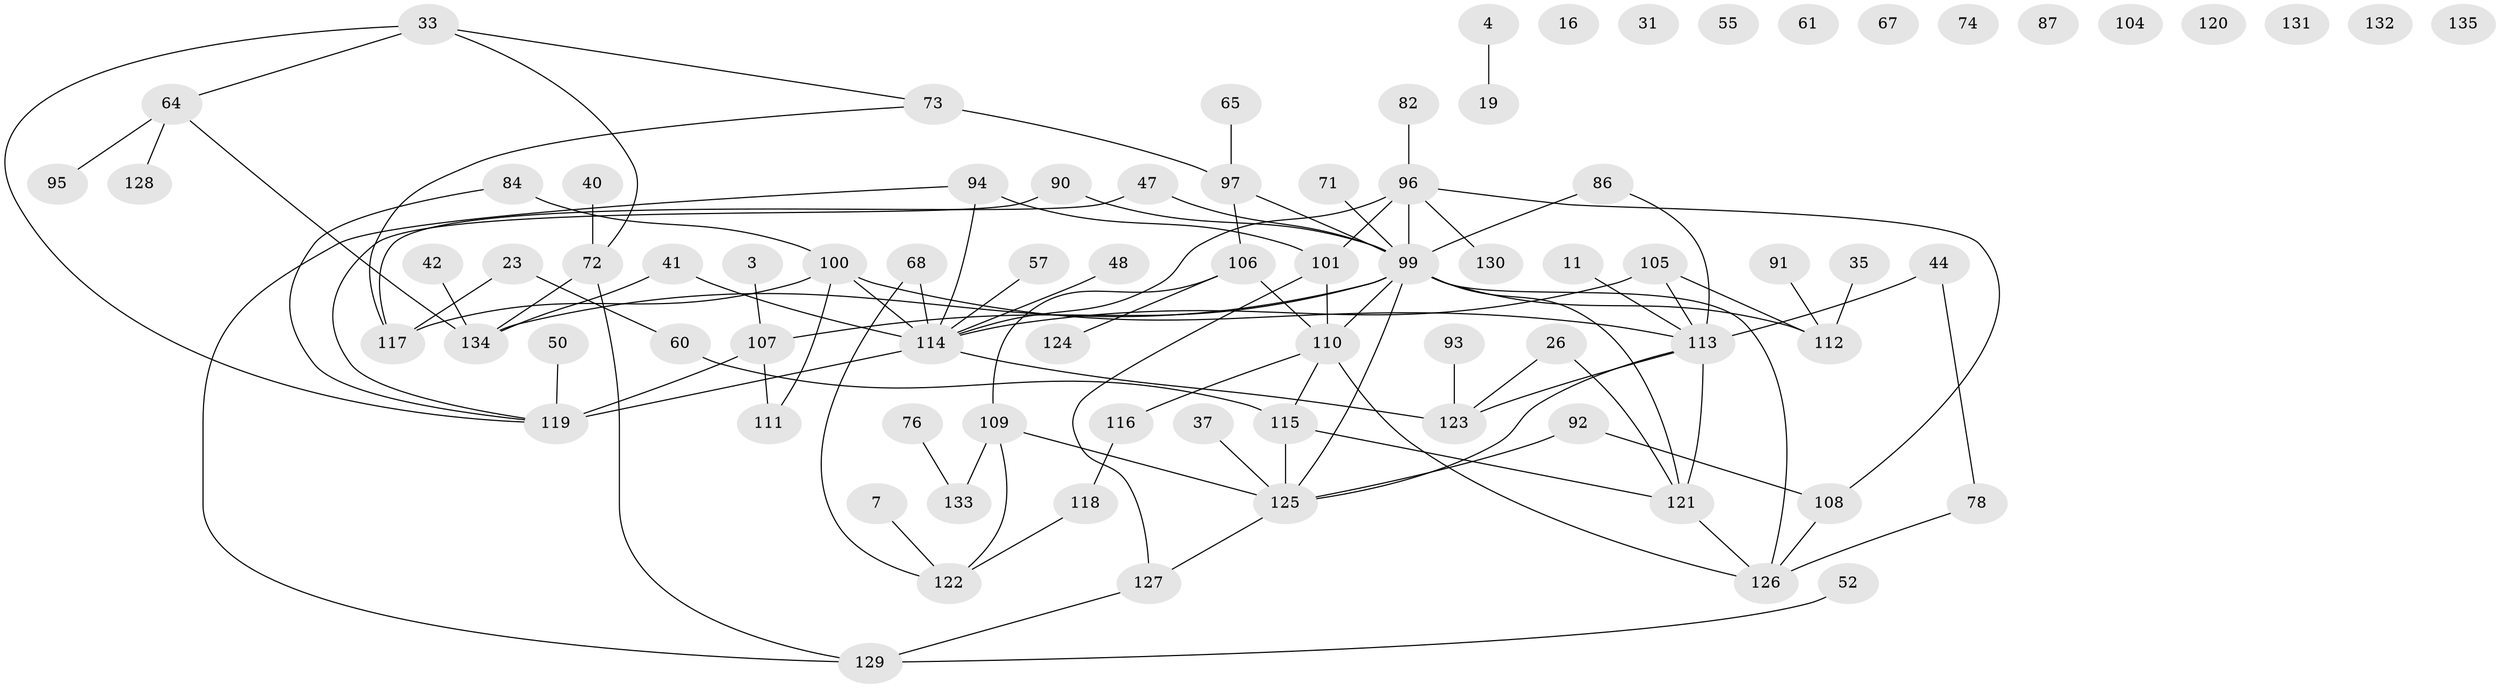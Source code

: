 // original degree distribution, {1: 0.22962962962962963, 2: 0.1925925925925926, 5: 0.06666666666666667, 4: 0.17777777777777778, 3: 0.2074074074074074, 0: 0.08888888888888889, 7: 0.014814814814814815, 6: 0.022222222222222223}
// Generated by graph-tools (version 1.1) at 2025/43/03/04/25 21:43:17]
// undirected, 81 vertices, 101 edges
graph export_dot {
graph [start="1"]
  node [color=gray90,style=filled];
  3;
  4;
  7;
  11;
  16;
  19;
  23;
  26;
  31;
  33 [super="+21"];
  35;
  37;
  40;
  41;
  42;
  44;
  47;
  48;
  50;
  52;
  55;
  57;
  60;
  61;
  64;
  65;
  67;
  68;
  71;
  72;
  73 [super="+27"];
  74;
  76;
  78;
  82;
  84 [super="+46"];
  86;
  87;
  90;
  91;
  92;
  93;
  94 [super="+43+85"];
  95;
  96 [super="+79"];
  97;
  99 [super="+22+83"];
  100 [super="+53+45"];
  101 [super="+70"];
  104;
  105;
  106 [super="+88"];
  107 [super="+56"];
  108;
  109;
  110 [super="+77+58"];
  111;
  112 [super="+34+6+12+103"];
  113 [super="+18"];
  114 [super="+10+13+80"];
  115;
  116 [super="+39"];
  117;
  118;
  119 [super="+24+98"];
  120;
  121 [super="+66"];
  122;
  123;
  124;
  125 [super="+81+89"];
  126 [super="+14+102+59"];
  127;
  128;
  129;
  130;
  131;
  132;
  133;
  134 [super="+17"];
  135;
  3 -- 107;
  4 -- 19;
  7 -- 122;
  11 -- 113;
  23 -- 60;
  23 -- 117;
  26 -- 123;
  26 -- 121;
  33 -- 64;
  33 -- 72;
  33 -- 73;
  33 -- 119;
  35 -- 112;
  37 -- 125;
  40 -- 72;
  41 -- 114;
  41 -- 134;
  42 -- 134;
  44 -- 78;
  44 -- 113;
  47 -- 117;
  47 -- 99;
  48 -- 114;
  50 -- 119;
  52 -- 129;
  57 -- 114;
  60 -- 115;
  64 -- 95;
  64 -- 128;
  64 -- 134;
  65 -- 97;
  68 -- 122;
  68 -- 114;
  71 -- 99;
  72 -- 129;
  72 -- 134;
  73 -- 97 [weight=2];
  73 -- 117;
  76 -- 133;
  78 -- 126;
  82 -- 96;
  84 -- 100 [weight=3];
  84 -- 119;
  86 -- 99;
  86 -- 113;
  90 -- 119;
  90 -- 99;
  91 -- 112;
  92 -- 108;
  92 -- 125;
  93 -- 123;
  94 -- 129;
  94 -- 101;
  94 -- 114;
  96 -- 130;
  96 -- 99 [weight=2];
  96 -- 108;
  96 -- 114;
  96 -- 101;
  97 -- 99;
  97 -- 106;
  99 -- 112 [weight=2];
  99 -- 126 [weight=4];
  99 -- 134;
  99 -- 107 [weight=2];
  99 -- 121;
  99 -- 125 [weight=3];
  99 -- 110;
  100 -- 111;
  100 -- 114 [weight=2];
  100 -- 117;
  100 -- 113;
  101 -- 127;
  101 -- 110;
  105 -- 113;
  105 -- 114;
  105 -- 112;
  106 -- 124;
  106 -- 109;
  106 -- 110;
  107 -- 119;
  107 -- 111;
  108 -- 126;
  109 -- 122;
  109 -- 133;
  109 -- 125;
  110 -- 126 [weight=3];
  110 -- 116;
  110 -- 115;
  113 -- 121;
  113 -- 123;
  113 -- 125;
  114 -- 119 [weight=2];
  114 -- 123;
  115 -- 125;
  115 -- 121;
  116 -- 118;
  118 -- 122;
  121 -- 126;
  125 -- 127;
  127 -- 129;
}
